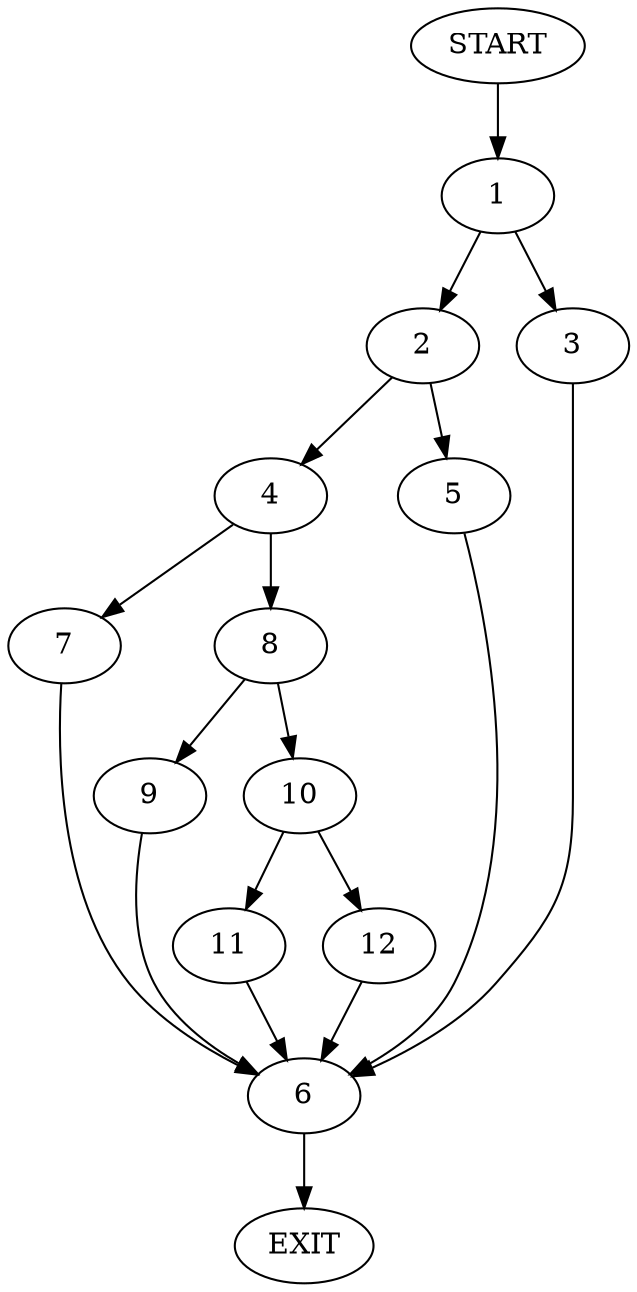 digraph {
0 [label="START"]
13 [label="EXIT"]
0 -> 1
1 -> 2
1 -> 3
2 -> 4
2 -> 5
3 -> 6
6 -> 13
4 -> 7
4 -> 8
5 -> 6
7 -> 6
8 -> 9
8 -> 10
10 -> 11
10 -> 12
9 -> 6
11 -> 6
12 -> 6
}
